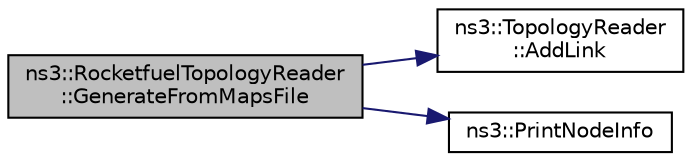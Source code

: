 digraph "ns3::RocketfuelTopologyReader::GenerateFromMapsFile"
{
 // LATEX_PDF_SIZE
  edge [fontname="Helvetica",fontsize="10",labelfontname="Helvetica",labelfontsize="10"];
  node [fontname="Helvetica",fontsize="10",shape=record];
  rankdir="LR";
  Node1 [label="ns3::RocketfuelTopologyReader\l::GenerateFromMapsFile",height=0.2,width=0.4,color="black", fillcolor="grey75", style="filled", fontcolor="black",tooltip="Topology read function from a file containing the nodes map."];
  Node1 -> Node2 [color="midnightblue",fontsize="10",style="solid",fontname="Helvetica"];
  Node2 [label="ns3::TopologyReader\l::AddLink",height=0.2,width=0.4,color="black", fillcolor="white", style="filled",URL="$classns3_1_1_topology_reader.html#a0ecbd003f3e4c0c142720b20b8cfcbeb",tooltip="Adds a link to the topology."];
  Node1 -> Node3 [color="midnightblue",fontsize="10",style="solid",fontname="Helvetica"];
  Node3 [label="ns3::PrintNodeInfo",height=0.2,width=0.4,color="black", fillcolor="white", style="filled",URL="$namespacens3.html#a6751b8bdf2791ff6f387d4f0447ff9f3",tooltip="Print node info."];
}
